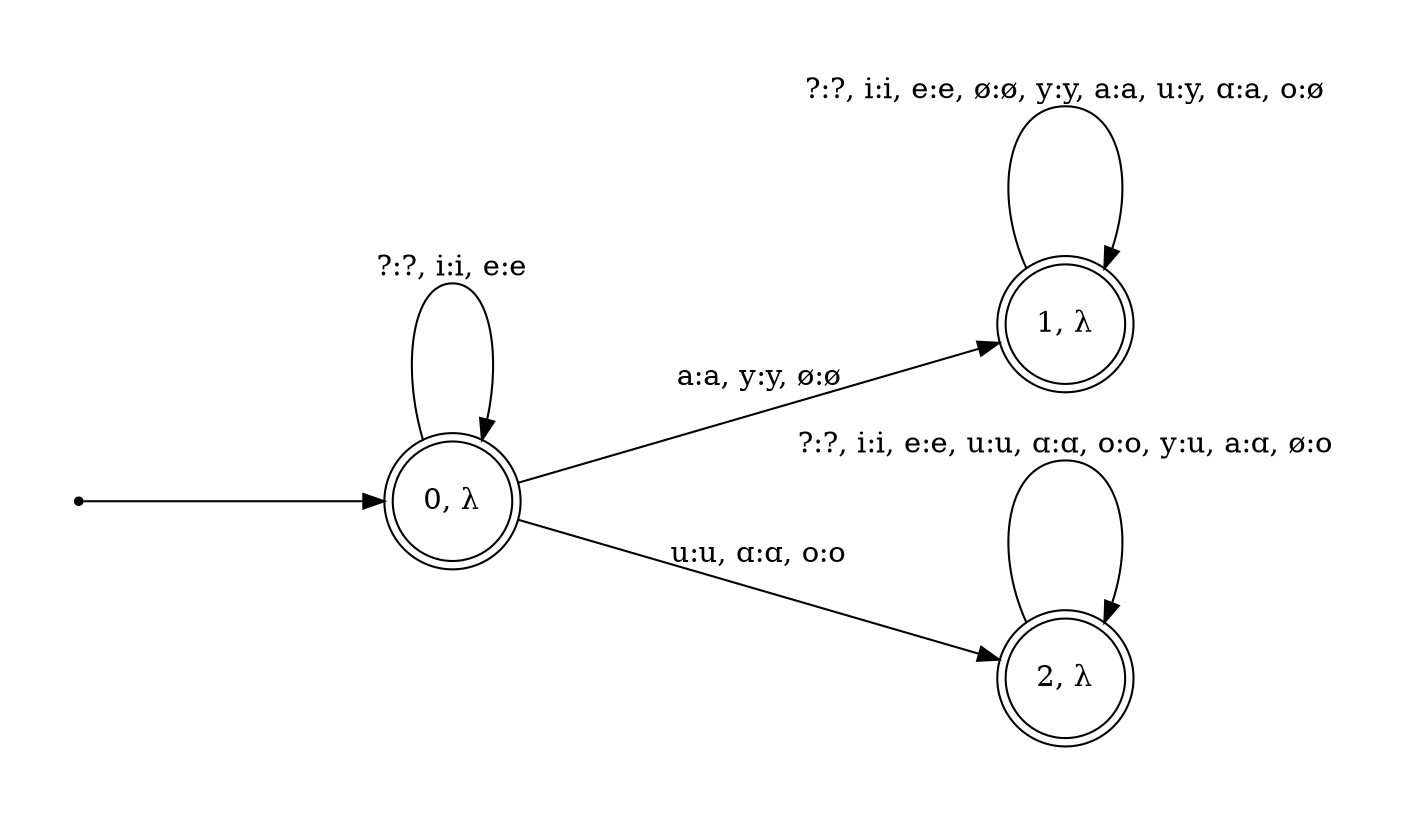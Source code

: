 digraph fst {
	graph [pad="0.5", nodesep="1", ranksep="2"];
	rankdir=LR;
	size="10,10";
	node [shape = point]; start;
	node [shape = doublecircle];
		"0, λ";
		"1, λ";
		"2, λ";

	"0, λ" ->	"0, λ" [ label = "?:?, i:i, e:e" ];
	"1, λ" ->	"1, λ" [ label = "?:?, i:i, e:e, ø:ø, y:y, a:a, u:y, ɑ:a, o:ø" ];
	"2, λ" ->	"2, λ" [ label = "?:?, i:i, e:e, u:u, ɑ:ɑ, o:o, y:u, a:ɑ, ø:o" ];
	"0, λ" ->	"1, λ" [ label = "a:a, y:y, ø:ø" ];
	"0, λ" ->	"2, λ" [ label = "u:u, ɑ:ɑ, o:o" ];
	start -> "0, λ";
}